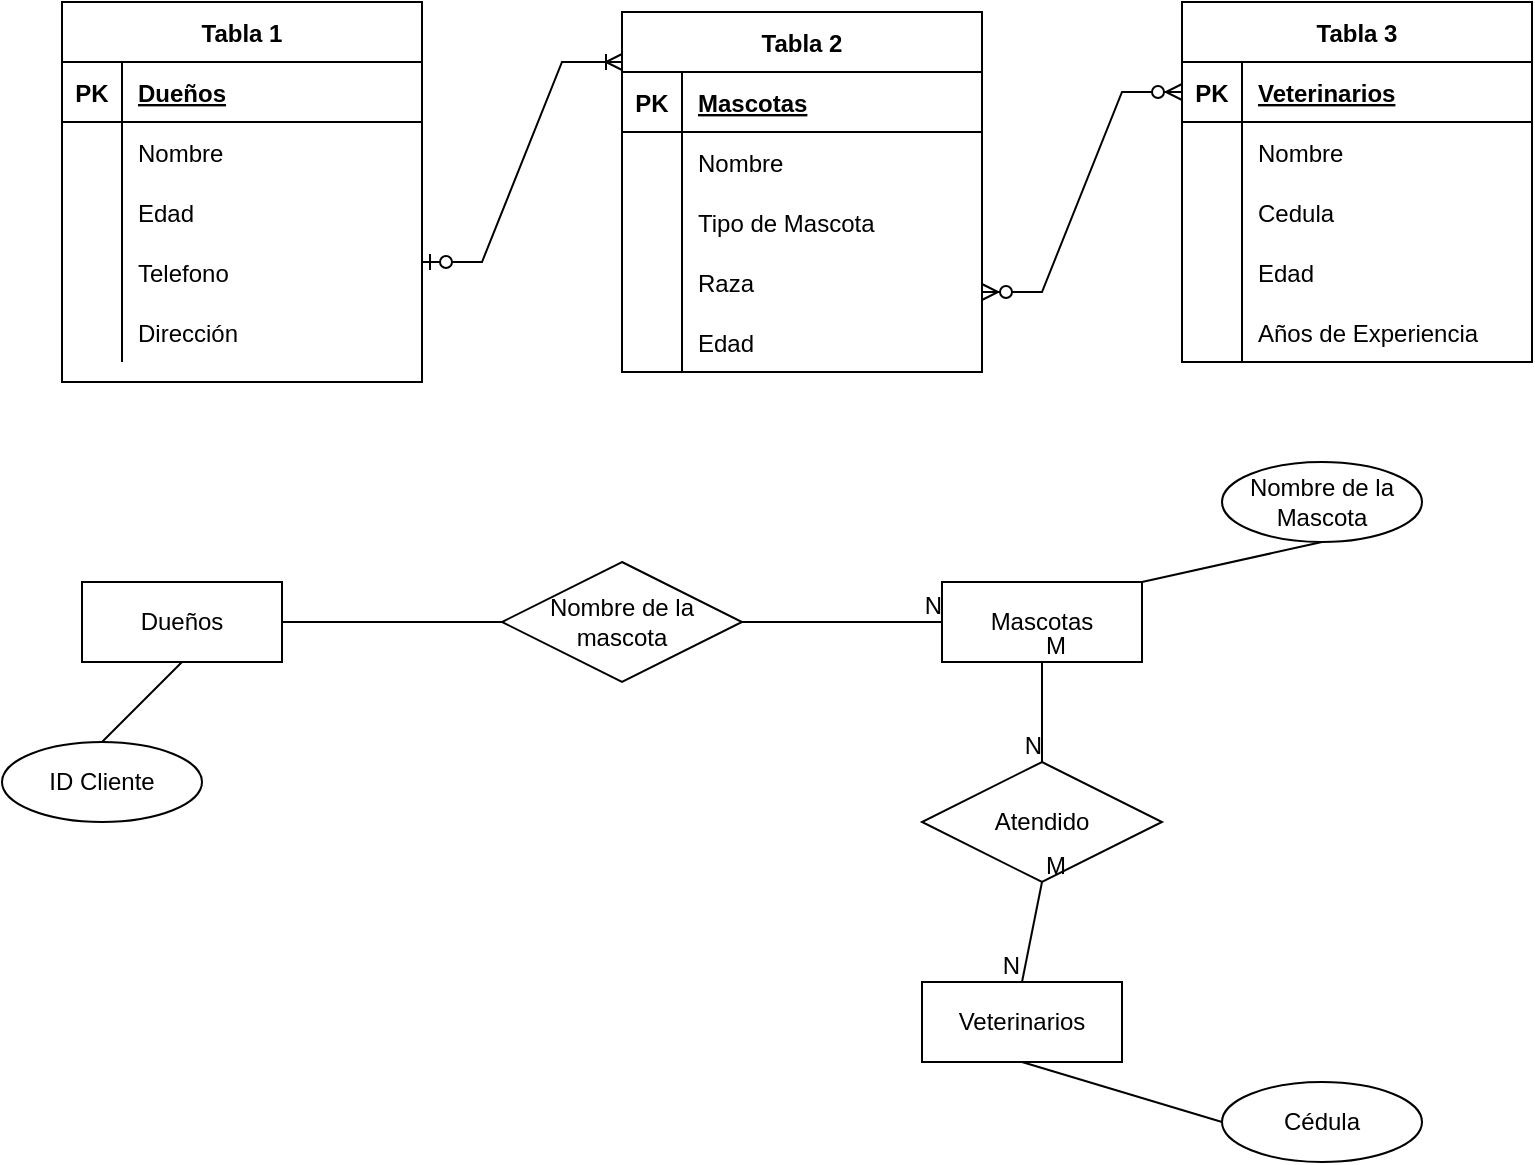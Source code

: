 <mxfile version="18.1.3" type="github"><diagram id="-yhBHJ47oS-g8MmrB8Sr" name="Page-1"><mxGraphModel dx="1026" dy="516" grid="1" gridSize="10" guides="1" tooltips="1" connect="1" arrows="1" fold="1" page="1" pageScale="1" pageWidth="850" pageHeight="1100" math="0" shadow="0"><root><mxCell id="0"/><mxCell id="1" parent="0"/><mxCell id="GaM-uBvx4BA88VZ3zTtz-5" value="Tabla 2" style="shape=table;startSize=30;container=1;collapsible=1;childLayout=tableLayout;fixedRows=1;rowLines=0;fontStyle=1;align=center;resizeLast=1;" vertex="1" parent="1"><mxGeometry x="320" y="295" width="180" height="180" as="geometry"/></mxCell><mxCell id="GaM-uBvx4BA88VZ3zTtz-6" value="" style="shape=tableRow;horizontal=0;startSize=0;swimlaneHead=0;swimlaneBody=0;fillColor=none;collapsible=0;dropTarget=0;points=[[0,0.5],[1,0.5]];portConstraint=eastwest;top=0;left=0;right=0;bottom=1;" vertex="1" parent="GaM-uBvx4BA88VZ3zTtz-5"><mxGeometry y="30" width="180" height="30" as="geometry"/></mxCell><mxCell id="GaM-uBvx4BA88VZ3zTtz-7" value="PK" style="shape=partialRectangle;connectable=0;fillColor=none;top=0;left=0;bottom=0;right=0;fontStyle=1;overflow=hidden;" vertex="1" parent="GaM-uBvx4BA88VZ3zTtz-6"><mxGeometry width="30" height="30" as="geometry"><mxRectangle width="30" height="30" as="alternateBounds"/></mxGeometry></mxCell><mxCell id="GaM-uBvx4BA88VZ3zTtz-8" value="Mascotas " style="shape=partialRectangle;connectable=0;fillColor=none;top=0;left=0;bottom=0;right=0;align=left;spacingLeft=6;fontStyle=5;overflow=hidden;" vertex="1" parent="GaM-uBvx4BA88VZ3zTtz-6"><mxGeometry x="30" width="150" height="30" as="geometry"><mxRectangle width="150" height="30" as="alternateBounds"/></mxGeometry></mxCell><mxCell id="GaM-uBvx4BA88VZ3zTtz-9" value="" style="shape=tableRow;horizontal=0;startSize=0;swimlaneHead=0;swimlaneBody=0;fillColor=none;collapsible=0;dropTarget=0;points=[[0,0.5],[1,0.5]];portConstraint=eastwest;top=0;left=0;right=0;bottom=0;" vertex="1" parent="GaM-uBvx4BA88VZ3zTtz-5"><mxGeometry y="60" width="180" height="30" as="geometry"/></mxCell><mxCell id="GaM-uBvx4BA88VZ3zTtz-10" value="" style="shape=partialRectangle;connectable=0;fillColor=none;top=0;left=0;bottom=0;right=0;editable=1;overflow=hidden;" vertex="1" parent="GaM-uBvx4BA88VZ3zTtz-9"><mxGeometry width="30" height="30" as="geometry"><mxRectangle width="30" height="30" as="alternateBounds"/></mxGeometry></mxCell><mxCell id="GaM-uBvx4BA88VZ3zTtz-11" value="Nombre" style="shape=partialRectangle;connectable=0;fillColor=none;top=0;left=0;bottom=0;right=0;align=left;spacingLeft=6;overflow=hidden;" vertex="1" parent="GaM-uBvx4BA88VZ3zTtz-9"><mxGeometry x="30" width="150" height="30" as="geometry"><mxRectangle width="150" height="30" as="alternateBounds"/></mxGeometry></mxCell><mxCell id="GaM-uBvx4BA88VZ3zTtz-12" value="" style="shape=tableRow;horizontal=0;startSize=0;swimlaneHead=0;swimlaneBody=0;fillColor=none;collapsible=0;dropTarget=0;points=[[0,0.5],[1,0.5]];portConstraint=eastwest;top=0;left=0;right=0;bottom=0;" vertex="1" parent="GaM-uBvx4BA88VZ3zTtz-5"><mxGeometry y="90" width="180" height="30" as="geometry"/></mxCell><mxCell id="GaM-uBvx4BA88VZ3zTtz-13" value="" style="shape=partialRectangle;connectable=0;fillColor=none;top=0;left=0;bottom=0;right=0;editable=1;overflow=hidden;" vertex="1" parent="GaM-uBvx4BA88VZ3zTtz-12"><mxGeometry width="30" height="30" as="geometry"><mxRectangle width="30" height="30" as="alternateBounds"/></mxGeometry></mxCell><mxCell id="GaM-uBvx4BA88VZ3zTtz-14" value="Tipo de Mascota " style="shape=partialRectangle;connectable=0;fillColor=none;top=0;left=0;bottom=0;right=0;align=left;spacingLeft=6;overflow=hidden;" vertex="1" parent="GaM-uBvx4BA88VZ3zTtz-12"><mxGeometry x="30" width="150" height="30" as="geometry"><mxRectangle width="150" height="30" as="alternateBounds"/></mxGeometry></mxCell><mxCell id="GaM-uBvx4BA88VZ3zTtz-15" value="" style="shape=tableRow;horizontal=0;startSize=0;swimlaneHead=0;swimlaneBody=0;fillColor=none;collapsible=0;dropTarget=0;points=[[0,0.5],[1,0.5]];portConstraint=eastwest;top=0;left=0;right=0;bottom=0;" vertex="1" parent="GaM-uBvx4BA88VZ3zTtz-5"><mxGeometry y="120" width="180" height="30" as="geometry"/></mxCell><mxCell id="GaM-uBvx4BA88VZ3zTtz-16" value="" style="shape=partialRectangle;connectable=0;fillColor=none;top=0;left=0;bottom=0;right=0;editable=1;overflow=hidden;" vertex="1" parent="GaM-uBvx4BA88VZ3zTtz-15"><mxGeometry width="30" height="30" as="geometry"><mxRectangle width="30" height="30" as="alternateBounds"/></mxGeometry></mxCell><mxCell id="GaM-uBvx4BA88VZ3zTtz-17" value="Raza" style="shape=partialRectangle;connectable=0;fillColor=none;top=0;left=0;bottom=0;right=0;align=left;spacingLeft=6;overflow=hidden;" vertex="1" parent="GaM-uBvx4BA88VZ3zTtz-15"><mxGeometry x="30" width="150" height="30" as="geometry"><mxRectangle width="150" height="30" as="alternateBounds"/></mxGeometry></mxCell><mxCell id="GaM-uBvx4BA88VZ3zTtz-29" value="" style="shape=tableRow;horizontal=0;startSize=0;swimlaneHead=0;swimlaneBody=0;fillColor=none;collapsible=0;dropTarget=0;points=[[0,0.5],[1,0.5]];portConstraint=eastwest;top=0;left=0;right=0;bottom=0;" vertex="1" parent="GaM-uBvx4BA88VZ3zTtz-5"><mxGeometry y="150" width="180" height="30" as="geometry"/></mxCell><mxCell id="GaM-uBvx4BA88VZ3zTtz-30" value="" style="shape=partialRectangle;connectable=0;fillColor=none;top=0;left=0;bottom=0;right=0;editable=1;overflow=hidden;" vertex="1" parent="GaM-uBvx4BA88VZ3zTtz-29"><mxGeometry width="30" height="30" as="geometry"><mxRectangle width="30" height="30" as="alternateBounds"/></mxGeometry></mxCell><mxCell id="GaM-uBvx4BA88VZ3zTtz-31" value="Edad" style="shape=partialRectangle;connectable=0;fillColor=none;top=0;left=0;bottom=0;right=0;align=left;spacingLeft=6;overflow=hidden;" vertex="1" parent="GaM-uBvx4BA88VZ3zTtz-29"><mxGeometry x="30" width="150" height="30" as="geometry"><mxRectangle width="150" height="30" as="alternateBounds"/></mxGeometry></mxCell><mxCell id="GaM-uBvx4BA88VZ3zTtz-32" value="Tabla 3" style="shape=table;startSize=30;container=1;collapsible=1;childLayout=tableLayout;fixedRows=1;rowLines=0;fontStyle=1;align=center;resizeLast=1;" vertex="1" parent="1"><mxGeometry x="600" y="290" width="175" height="180" as="geometry"/></mxCell><mxCell id="GaM-uBvx4BA88VZ3zTtz-33" value="" style="shape=tableRow;horizontal=0;startSize=0;swimlaneHead=0;swimlaneBody=0;fillColor=none;collapsible=0;dropTarget=0;points=[[0,0.5],[1,0.5]];portConstraint=eastwest;top=0;left=0;right=0;bottom=1;" vertex="1" parent="GaM-uBvx4BA88VZ3zTtz-32"><mxGeometry y="30" width="175" height="30" as="geometry"/></mxCell><mxCell id="GaM-uBvx4BA88VZ3zTtz-34" value="PK" style="shape=partialRectangle;connectable=0;fillColor=none;top=0;left=0;bottom=0;right=0;fontStyle=1;overflow=hidden;" vertex="1" parent="GaM-uBvx4BA88VZ3zTtz-33"><mxGeometry width="30" height="30" as="geometry"><mxRectangle width="30" height="30" as="alternateBounds"/></mxGeometry></mxCell><mxCell id="GaM-uBvx4BA88VZ3zTtz-35" value="Veterinarios" style="shape=partialRectangle;connectable=0;fillColor=none;top=0;left=0;bottom=0;right=0;align=left;spacingLeft=6;fontStyle=5;overflow=hidden;" vertex="1" parent="GaM-uBvx4BA88VZ3zTtz-33"><mxGeometry x="30" width="145" height="30" as="geometry"><mxRectangle width="145" height="30" as="alternateBounds"/></mxGeometry></mxCell><mxCell id="GaM-uBvx4BA88VZ3zTtz-36" value="" style="shape=tableRow;horizontal=0;startSize=0;swimlaneHead=0;swimlaneBody=0;fillColor=none;collapsible=0;dropTarget=0;points=[[0,0.5],[1,0.5]];portConstraint=eastwest;top=0;left=0;right=0;bottom=0;" vertex="1" parent="GaM-uBvx4BA88VZ3zTtz-32"><mxGeometry y="60" width="175" height="30" as="geometry"/></mxCell><mxCell id="GaM-uBvx4BA88VZ3zTtz-37" value="" style="shape=partialRectangle;connectable=0;fillColor=none;top=0;left=0;bottom=0;right=0;editable=1;overflow=hidden;" vertex="1" parent="GaM-uBvx4BA88VZ3zTtz-36"><mxGeometry width="30" height="30" as="geometry"><mxRectangle width="30" height="30" as="alternateBounds"/></mxGeometry></mxCell><mxCell id="GaM-uBvx4BA88VZ3zTtz-38" value="Nombre" style="shape=partialRectangle;connectable=0;fillColor=none;top=0;left=0;bottom=0;right=0;align=left;spacingLeft=6;overflow=hidden;" vertex="1" parent="GaM-uBvx4BA88VZ3zTtz-36"><mxGeometry x="30" width="145" height="30" as="geometry"><mxRectangle width="145" height="30" as="alternateBounds"/></mxGeometry></mxCell><mxCell id="GaM-uBvx4BA88VZ3zTtz-39" value="" style="shape=tableRow;horizontal=0;startSize=0;swimlaneHead=0;swimlaneBody=0;fillColor=none;collapsible=0;dropTarget=0;points=[[0,0.5],[1,0.5]];portConstraint=eastwest;top=0;left=0;right=0;bottom=0;" vertex="1" parent="GaM-uBvx4BA88VZ3zTtz-32"><mxGeometry y="90" width="175" height="30" as="geometry"/></mxCell><mxCell id="GaM-uBvx4BA88VZ3zTtz-40" value="" style="shape=partialRectangle;connectable=0;fillColor=none;top=0;left=0;bottom=0;right=0;editable=1;overflow=hidden;" vertex="1" parent="GaM-uBvx4BA88VZ3zTtz-39"><mxGeometry width="30" height="30" as="geometry"><mxRectangle width="30" height="30" as="alternateBounds"/></mxGeometry></mxCell><mxCell id="GaM-uBvx4BA88VZ3zTtz-41" value="Cedula" style="shape=partialRectangle;connectable=0;fillColor=none;top=0;left=0;bottom=0;right=0;align=left;spacingLeft=6;overflow=hidden;" vertex="1" parent="GaM-uBvx4BA88VZ3zTtz-39"><mxGeometry x="30" width="145" height="30" as="geometry"><mxRectangle width="145" height="30" as="alternateBounds"/></mxGeometry></mxCell><mxCell id="GaM-uBvx4BA88VZ3zTtz-42" value="" style="shape=tableRow;horizontal=0;startSize=0;swimlaneHead=0;swimlaneBody=0;fillColor=none;collapsible=0;dropTarget=0;points=[[0,0.5],[1,0.5]];portConstraint=eastwest;top=0;left=0;right=0;bottom=0;" vertex="1" parent="GaM-uBvx4BA88VZ3zTtz-32"><mxGeometry y="120" width="175" height="30" as="geometry"/></mxCell><mxCell id="GaM-uBvx4BA88VZ3zTtz-43" value="" style="shape=partialRectangle;connectable=0;fillColor=none;top=0;left=0;bottom=0;right=0;editable=1;overflow=hidden;" vertex="1" parent="GaM-uBvx4BA88VZ3zTtz-42"><mxGeometry width="30" height="30" as="geometry"><mxRectangle width="30" height="30" as="alternateBounds"/></mxGeometry></mxCell><mxCell id="GaM-uBvx4BA88VZ3zTtz-44" value="Edad" style="shape=partialRectangle;connectable=0;fillColor=none;top=0;left=0;bottom=0;right=0;align=left;spacingLeft=6;overflow=hidden;" vertex="1" parent="GaM-uBvx4BA88VZ3zTtz-42"><mxGeometry x="30" width="145" height="30" as="geometry"><mxRectangle width="145" height="30" as="alternateBounds"/></mxGeometry></mxCell><mxCell id="GaM-uBvx4BA88VZ3zTtz-59" value="" style="shape=tableRow;horizontal=0;startSize=0;swimlaneHead=0;swimlaneBody=0;fillColor=none;collapsible=0;dropTarget=0;points=[[0,0.5],[1,0.5]];portConstraint=eastwest;top=0;left=0;right=0;bottom=0;" vertex="1" parent="GaM-uBvx4BA88VZ3zTtz-32"><mxGeometry y="150" width="175" height="30" as="geometry"/></mxCell><mxCell id="GaM-uBvx4BA88VZ3zTtz-60" value="" style="shape=partialRectangle;connectable=0;fillColor=none;top=0;left=0;bottom=0;right=0;editable=1;overflow=hidden;" vertex="1" parent="GaM-uBvx4BA88VZ3zTtz-59"><mxGeometry width="30" height="30" as="geometry"><mxRectangle width="30" height="30" as="alternateBounds"/></mxGeometry></mxCell><mxCell id="GaM-uBvx4BA88VZ3zTtz-61" value="Años de Experiencia" style="shape=partialRectangle;connectable=0;fillColor=none;top=0;left=0;bottom=0;right=0;align=left;spacingLeft=6;overflow=hidden;" vertex="1" parent="GaM-uBvx4BA88VZ3zTtz-59"><mxGeometry x="30" width="145" height="30" as="geometry"><mxRectangle width="145" height="30" as="alternateBounds"/></mxGeometry></mxCell><mxCell id="GaM-uBvx4BA88VZ3zTtz-62" value="Tabla 1" style="shape=table;startSize=30;container=1;collapsible=1;childLayout=tableLayout;fixedRows=1;rowLines=0;fontStyle=1;align=center;resizeLast=1;" vertex="1" parent="1"><mxGeometry x="40" y="290" width="180" height="190" as="geometry"/></mxCell><mxCell id="GaM-uBvx4BA88VZ3zTtz-63" value="" style="shape=tableRow;horizontal=0;startSize=0;swimlaneHead=0;swimlaneBody=0;fillColor=none;collapsible=0;dropTarget=0;points=[[0,0.5],[1,0.5]];portConstraint=eastwest;top=0;left=0;right=0;bottom=1;" vertex="1" parent="GaM-uBvx4BA88VZ3zTtz-62"><mxGeometry y="30" width="180" height="30" as="geometry"/></mxCell><mxCell id="GaM-uBvx4BA88VZ3zTtz-64" value="PK" style="shape=partialRectangle;connectable=0;fillColor=none;top=0;left=0;bottom=0;right=0;fontStyle=1;overflow=hidden;" vertex="1" parent="GaM-uBvx4BA88VZ3zTtz-63"><mxGeometry width="30" height="30" as="geometry"><mxRectangle width="30" height="30" as="alternateBounds"/></mxGeometry></mxCell><mxCell id="GaM-uBvx4BA88VZ3zTtz-65" value="Dueños" style="shape=partialRectangle;connectable=0;fillColor=none;top=0;left=0;bottom=0;right=0;align=left;spacingLeft=6;fontStyle=5;overflow=hidden;" vertex="1" parent="GaM-uBvx4BA88VZ3zTtz-63"><mxGeometry x="30" width="150" height="30" as="geometry"><mxRectangle width="150" height="30" as="alternateBounds"/></mxGeometry></mxCell><mxCell id="GaM-uBvx4BA88VZ3zTtz-66" value="" style="shape=tableRow;horizontal=0;startSize=0;swimlaneHead=0;swimlaneBody=0;fillColor=none;collapsible=0;dropTarget=0;points=[[0,0.5],[1,0.5]];portConstraint=eastwest;top=0;left=0;right=0;bottom=0;" vertex="1" parent="GaM-uBvx4BA88VZ3zTtz-62"><mxGeometry y="60" width="180" height="30" as="geometry"/></mxCell><mxCell id="GaM-uBvx4BA88VZ3zTtz-67" value="" style="shape=partialRectangle;connectable=0;fillColor=none;top=0;left=0;bottom=0;right=0;editable=1;overflow=hidden;" vertex="1" parent="GaM-uBvx4BA88VZ3zTtz-66"><mxGeometry width="30" height="30" as="geometry"><mxRectangle width="30" height="30" as="alternateBounds"/></mxGeometry></mxCell><mxCell id="GaM-uBvx4BA88VZ3zTtz-68" value="Nombre" style="shape=partialRectangle;connectable=0;fillColor=none;top=0;left=0;bottom=0;right=0;align=left;spacingLeft=6;overflow=hidden;" vertex="1" parent="GaM-uBvx4BA88VZ3zTtz-66"><mxGeometry x="30" width="150" height="30" as="geometry"><mxRectangle width="150" height="30" as="alternateBounds"/></mxGeometry></mxCell><mxCell id="GaM-uBvx4BA88VZ3zTtz-69" value="" style="shape=tableRow;horizontal=0;startSize=0;swimlaneHead=0;swimlaneBody=0;fillColor=none;collapsible=0;dropTarget=0;points=[[0,0.5],[1,0.5]];portConstraint=eastwest;top=0;left=0;right=0;bottom=0;" vertex="1" parent="GaM-uBvx4BA88VZ3zTtz-62"><mxGeometry y="90" width="180" height="30" as="geometry"/></mxCell><mxCell id="GaM-uBvx4BA88VZ3zTtz-70" value="" style="shape=partialRectangle;connectable=0;fillColor=none;top=0;left=0;bottom=0;right=0;editable=1;overflow=hidden;" vertex="1" parent="GaM-uBvx4BA88VZ3zTtz-69"><mxGeometry width="30" height="30" as="geometry"><mxRectangle width="30" height="30" as="alternateBounds"/></mxGeometry></mxCell><mxCell id="GaM-uBvx4BA88VZ3zTtz-71" value="Edad " style="shape=partialRectangle;connectable=0;fillColor=none;top=0;left=0;bottom=0;right=0;align=left;spacingLeft=6;overflow=hidden;" vertex="1" parent="GaM-uBvx4BA88VZ3zTtz-69"><mxGeometry x="30" width="150" height="30" as="geometry"><mxRectangle width="150" height="30" as="alternateBounds"/></mxGeometry></mxCell><mxCell id="GaM-uBvx4BA88VZ3zTtz-72" value="" style="shape=tableRow;horizontal=0;startSize=0;swimlaneHead=0;swimlaneBody=0;fillColor=none;collapsible=0;dropTarget=0;points=[[0,0.5],[1,0.5]];portConstraint=eastwest;top=0;left=0;right=0;bottom=0;" vertex="1" parent="GaM-uBvx4BA88VZ3zTtz-62"><mxGeometry y="120" width="180" height="30" as="geometry"/></mxCell><mxCell id="GaM-uBvx4BA88VZ3zTtz-73" value="" style="shape=partialRectangle;connectable=0;fillColor=none;top=0;left=0;bottom=0;right=0;editable=1;overflow=hidden;" vertex="1" parent="GaM-uBvx4BA88VZ3zTtz-72"><mxGeometry width="30" height="30" as="geometry"><mxRectangle width="30" height="30" as="alternateBounds"/></mxGeometry></mxCell><mxCell id="GaM-uBvx4BA88VZ3zTtz-74" value="Telefono" style="shape=partialRectangle;connectable=0;fillColor=none;top=0;left=0;bottom=0;right=0;align=left;spacingLeft=6;overflow=hidden;" vertex="1" parent="GaM-uBvx4BA88VZ3zTtz-72"><mxGeometry x="30" width="150" height="30" as="geometry"><mxRectangle width="150" height="30" as="alternateBounds"/></mxGeometry></mxCell><mxCell id="GaM-uBvx4BA88VZ3zTtz-76" value="" style="shape=tableRow;horizontal=0;startSize=0;swimlaneHead=0;swimlaneBody=0;fillColor=none;collapsible=0;dropTarget=0;points=[[0,0.5],[1,0.5]];portConstraint=eastwest;top=0;left=0;right=0;bottom=0;" vertex="1" parent="GaM-uBvx4BA88VZ3zTtz-62"><mxGeometry y="150" width="180" height="30" as="geometry"/></mxCell><mxCell id="GaM-uBvx4BA88VZ3zTtz-77" value="" style="shape=partialRectangle;connectable=0;fillColor=none;top=0;left=0;bottom=0;right=0;editable=1;overflow=hidden;" vertex="1" parent="GaM-uBvx4BA88VZ3zTtz-76"><mxGeometry width="30" height="30" as="geometry"><mxRectangle width="30" height="30" as="alternateBounds"/></mxGeometry></mxCell><mxCell id="GaM-uBvx4BA88VZ3zTtz-78" value="Dirección " style="shape=partialRectangle;connectable=0;fillColor=none;top=0;left=0;bottom=0;right=0;align=left;spacingLeft=6;overflow=hidden;" vertex="1" parent="GaM-uBvx4BA88VZ3zTtz-76"><mxGeometry x="30" width="150" height="30" as="geometry"><mxRectangle width="150" height="30" as="alternateBounds"/></mxGeometry></mxCell><mxCell id="GaM-uBvx4BA88VZ3zTtz-79" value="" style="edgeStyle=entityRelationEdgeStyle;fontSize=12;html=1;endArrow=ERoneToMany;startArrow=ERzeroToOne;rounded=0;" edge="1" parent="1"><mxGeometry width="100" height="100" relative="1" as="geometry"><mxPoint x="220" y="420" as="sourcePoint"/><mxPoint x="320" y="320" as="targetPoint"/></mxGeometry></mxCell><mxCell id="GaM-uBvx4BA88VZ3zTtz-81" value="" style="edgeStyle=entityRelationEdgeStyle;fontSize=12;html=1;endArrow=ERzeroToMany;endFill=1;startArrow=ERzeroToMany;rounded=0;" edge="1" parent="1"><mxGeometry width="100" height="100" relative="1" as="geometry"><mxPoint x="500" y="435" as="sourcePoint"/><mxPoint x="600" y="335" as="targetPoint"/></mxGeometry></mxCell><mxCell id="GaM-uBvx4BA88VZ3zTtz-82" value="Dueños" style="whiteSpace=wrap;html=1;align=center;" vertex="1" parent="1"><mxGeometry x="50" y="580" width="100" height="40" as="geometry"/></mxCell><mxCell id="GaM-uBvx4BA88VZ3zTtz-83" value="ID Cliente" style="ellipse;whiteSpace=wrap;html=1;align=center;" vertex="1" parent="1"><mxGeometry x="10" y="660" width="100" height="40" as="geometry"/></mxCell><mxCell id="GaM-uBvx4BA88VZ3zTtz-84" value="" style="endArrow=none;html=1;rounded=0;entryX=0.5;entryY=0;entryDx=0;entryDy=0;exitX=0.5;exitY=1;exitDx=0;exitDy=0;" edge="1" parent="1" source="GaM-uBvx4BA88VZ3zTtz-82" target="GaM-uBvx4BA88VZ3zTtz-83"><mxGeometry relative="1" as="geometry"><mxPoint x="440" y="540" as="sourcePoint"/><mxPoint x="600" y="540" as="targetPoint"/></mxGeometry></mxCell><mxCell id="GaM-uBvx4BA88VZ3zTtz-87" value="Nombre de la mascota" style="shape=rhombus;perimeter=rhombusPerimeter;whiteSpace=wrap;html=1;align=center;" vertex="1" parent="1"><mxGeometry x="260" y="570" width="120" height="60" as="geometry"/></mxCell><mxCell id="GaM-uBvx4BA88VZ3zTtz-88" value="Mascotas" style="whiteSpace=wrap;html=1;align=center;" vertex="1" parent="1"><mxGeometry x="480" y="580" width="100" height="40" as="geometry"/></mxCell><mxCell id="GaM-uBvx4BA88VZ3zTtz-89" value="" style="endArrow=none;html=1;rounded=0;exitX=1;exitY=0.5;exitDx=0;exitDy=0;entryX=0;entryY=0.5;entryDx=0;entryDy=0;" edge="1" parent="1" source="GaM-uBvx4BA88VZ3zTtz-87" target="GaM-uBvx4BA88VZ3zTtz-88"><mxGeometry relative="1" as="geometry"><mxPoint x="440" y="470" as="sourcePoint"/><mxPoint x="600" y="470" as="targetPoint"/></mxGeometry></mxCell><mxCell id="GaM-uBvx4BA88VZ3zTtz-90" value="N" style="resizable=0;html=1;align=right;verticalAlign=bottom;" connectable="0" vertex="1" parent="GaM-uBvx4BA88VZ3zTtz-89"><mxGeometry x="1" relative="1" as="geometry"/></mxCell><mxCell id="GaM-uBvx4BA88VZ3zTtz-91" value="" style="endArrow=none;html=1;rounded=0;exitX=1;exitY=0.5;exitDx=0;exitDy=0;entryX=0;entryY=0.5;entryDx=0;entryDy=0;" edge="1" parent="1" source="GaM-uBvx4BA88VZ3zTtz-82" target="GaM-uBvx4BA88VZ3zTtz-87"><mxGeometry relative="1" as="geometry"><mxPoint x="440" y="470" as="sourcePoint"/><mxPoint x="600" y="470" as="targetPoint"/></mxGeometry></mxCell><mxCell id="GaM-uBvx4BA88VZ3zTtz-92" value="Atendido " style="shape=rhombus;perimeter=rhombusPerimeter;whiteSpace=wrap;html=1;align=center;" vertex="1" parent="1"><mxGeometry x="470" y="670" width="120" height="60" as="geometry"/></mxCell><mxCell id="GaM-uBvx4BA88VZ3zTtz-93" value="" style="endArrow=none;html=1;rounded=0;entryX=0.5;entryY=0;entryDx=0;entryDy=0;exitX=0.5;exitY=1;exitDx=0;exitDy=0;" edge="1" parent="1" source="GaM-uBvx4BA88VZ3zTtz-88" target="GaM-uBvx4BA88VZ3zTtz-92"><mxGeometry relative="1" as="geometry"><mxPoint x="520" y="620" as="sourcePoint"/><mxPoint x="600" y="620" as="targetPoint"/></mxGeometry></mxCell><mxCell id="GaM-uBvx4BA88VZ3zTtz-94" value="M" style="resizable=0;html=1;align=left;verticalAlign=bottom;" connectable="0" vertex="1" parent="GaM-uBvx4BA88VZ3zTtz-93"><mxGeometry x="-1" relative="1" as="geometry"/></mxCell><mxCell id="GaM-uBvx4BA88VZ3zTtz-95" value="N" style="resizable=0;html=1;align=right;verticalAlign=bottom;" connectable="0" vertex="1" parent="GaM-uBvx4BA88VZ3zTtz-93"><mxGeometry x="1" relative="1" as="geometry"/></mxCell><mxCell id="GaM-uBvx4BA88VZ3zTtz-96" value="Veterinarios" style="whiteSpace=wrap;html=1;align=center;" vertex="1" parent="1"><mxGeometry x="470" y="780" width="100" height="40" as="geometry"/></mxCell><mxCell id="GaM-uBvx4BA88VZ3zTtz-97" value="" style="endArrow=none;html=1;rounded=0;entryX=0.5;entryY=0;entryDx=0;entryDy=0;" edge="1" parent="1" target="GaM-uBvx4BA88VZ3zTtz-96"><mxGeometry relative="1" as="geometry"><mxPoint x="530" y="730" as="sourcePoint"/><mxPoint x="690" y="730" as="targetPoint"/></mxGeometry></mxCell><mxCell id="GaM-uBvx4BA88VZ3zTtz-98" value="M" style="resizable=0;html=1;align=left;verticalAlign=bottom;" connectable="0" vertex="1" parent="GaM-uBvx4BA88VZ3zTtz-97"><mxGeometry x="-1" relative="1" as="geometry"/></mxCell><mxCell id="GaM-uBvx4BA88VZ3zTtz-99" value="N" style="resizable=0;html=1;align=right;verticalAlign=bottom;" connectable="0" vertex="1" parent="GaM-uBvx4BA88VZ3zTtz-97"><mxGeometry x="1" relative="1" as="geometry"/></mxCell><mxCell id="GaM-uBvx4BA88VZ3zTtz-100" value="Nombre de la Mascota" style="ellipse;whiteSpace=wrap;html=1;align=center;" vertex="1" parent="1"><mxGeometry x="620" y="520" width="100" height="40" as="geometry"/></mxCell><mxCell id="GaM-uBvx4BA88VZ3zTtz-101" value="" style="endArrow=none;html=1;rounded=0;entryX=0.5;entryY=1;entryDx=0;entryDy=0;exitX=1;exitY=0;exitDx=0;exitDy=0;" edge="1" parent="1" source="GaM-uBvx4BA88VZ3zTtz-88" target="GaM-uBvx4BA88VZ3zTtz-100"><mxGeometry relative="1" as="geometry"><mxPoint x="440" y="620" as="sourcePoint"/><mxPoint x="600" y="620" as="targetPoint"/></mxGeometry></mxCell><mxCell id="GaM-uBvx4BA88VZ3zTtz-102" value="Cédula " style="ellipse;whiteSpace=wrap;html=1;align=center;" vertex="1" parent="1"><mxGeometry x="620" y="830" width="100" height="40" as="geometry"/></mxCell><mxCell id="GaM-uBvx4BA88VZ3zTtz-103" value="" style="endArrow=none;html=1;rounded=0;entryX=0;entryY=0.5;entryDx=0;entryDy=0;exitX=0.5;exitY=1;exitDx=0;exitDy=0;" edge="1" parent="1" source="GaM-uBvx4BA88VZ3zTtz-96" target="GaM-uBvx4BA88VZ3zTtz-102"><mxGeometry relative="1" as="geometry"><mxPoint x="440" y="620" as="sourcePoint"/><mxPoint x="600" y="620" as="targetPoint"/></mxGeometry></mxCell></root></mxGraphModel></diagram></mxfile>